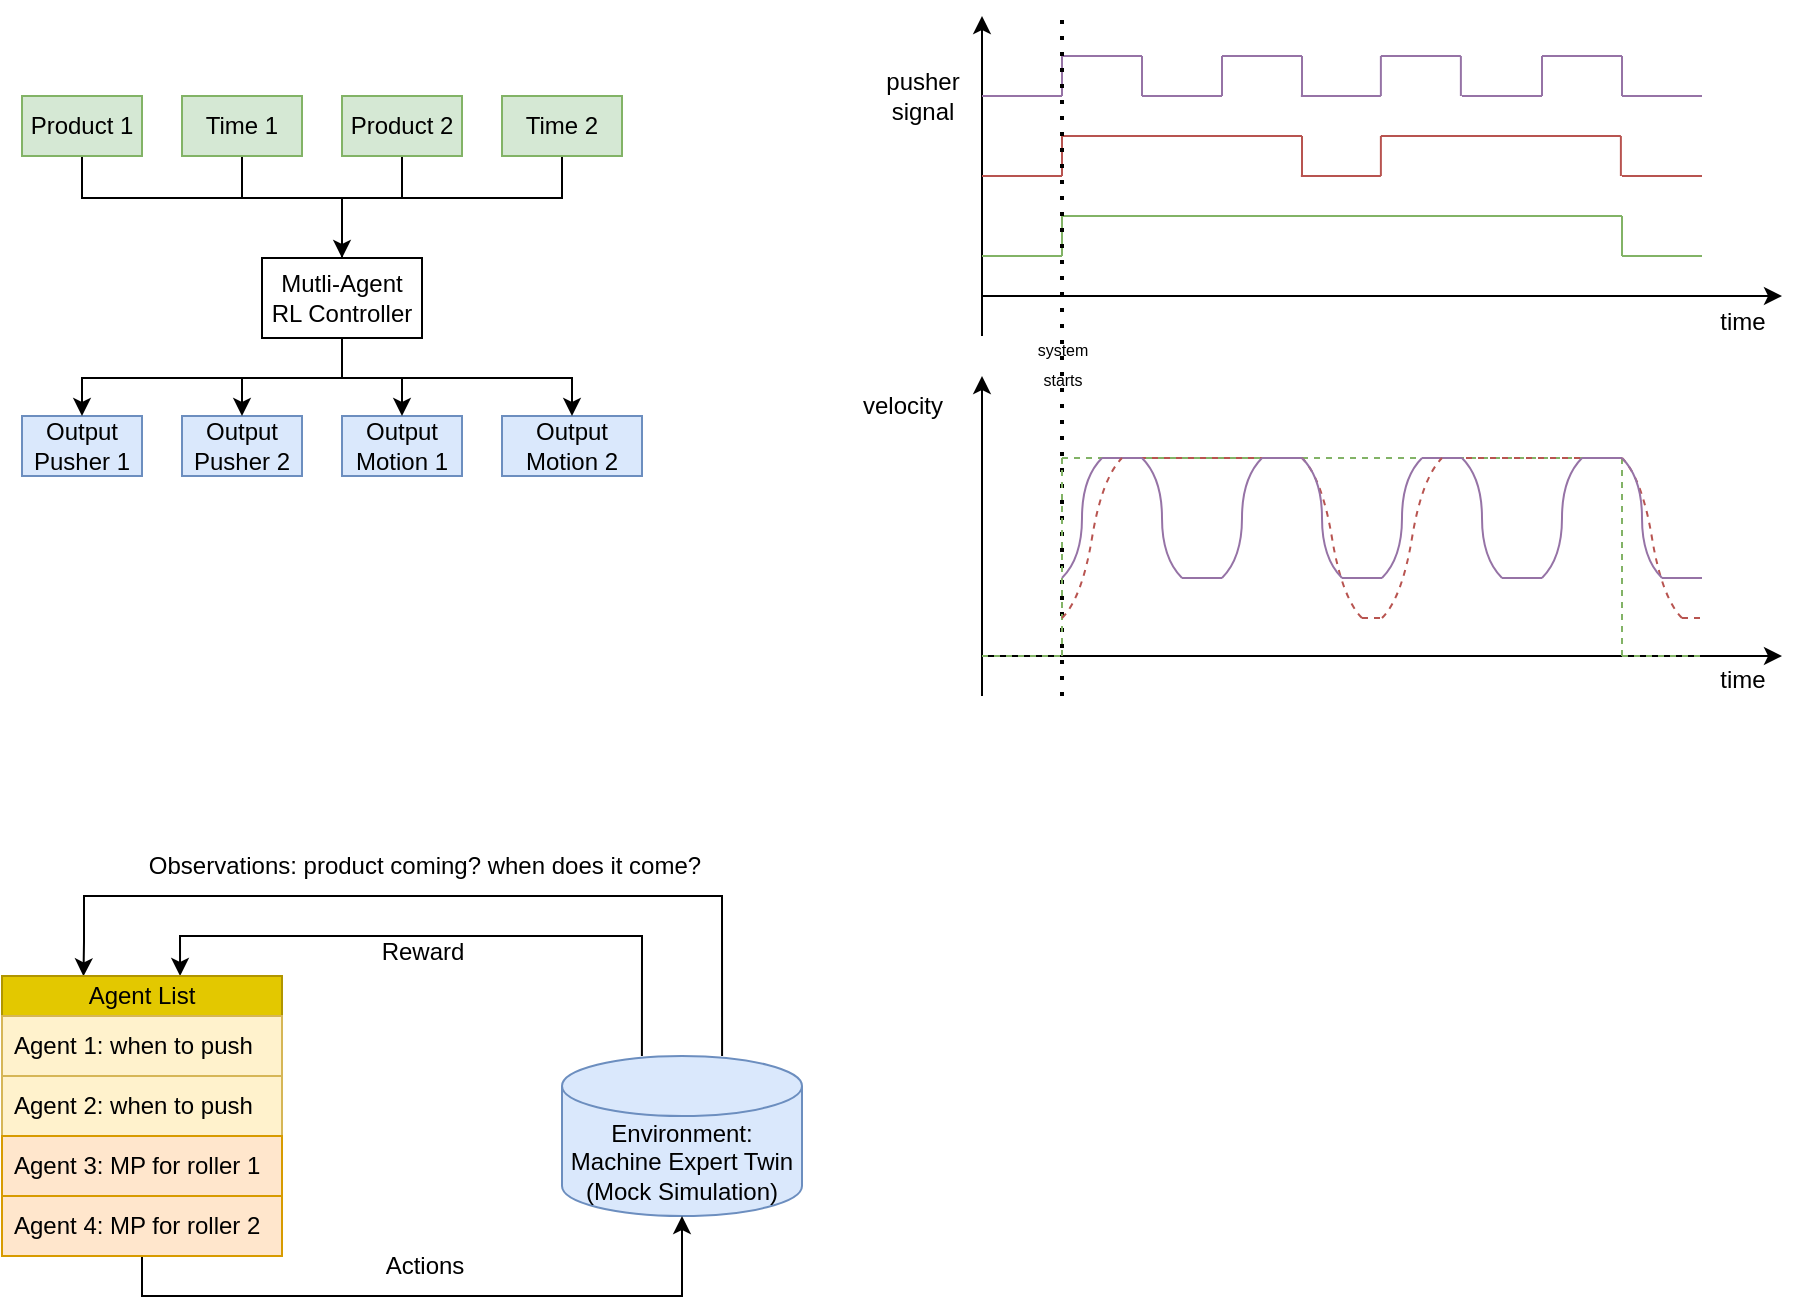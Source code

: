 <mxfile version="27.2.0">
  <diagram id="6a731a19-8d31-9384-78a2-239565b7b9f0" name="Page-1">
    <mxGraphModel dx="815" dy="425" grid="1" gridSize="10" guides="1" tooltips="1" connect="1" arrows="1" fold="1" page="1" pageScale="1" pageWidth="1169" pageHeight="827" background="none" math="0" shadow="0">
      <root>
        <mxCell id="0" />
        <mxCell id="1" parent="0" />
        <mxCell id="pIqreqhXc2t8eF8DuM6R-91" value="" style="endArrow=none;html=1;rounded=0;fillColor=#d5e8d4;strokeColor=#82b366;dashed=1;" edge="1" parent="1">
          <mxGeometry width="50" height="50" relative="1" as="geometry">
            <mxPoint x="600" y="261" as="sourcePoint" />
            <mxPoint x="880" y="261" as="targetPoint" />
          </mxGeometry>
        </mxCell>
        <mxCell id="yubhM1SOayhGXeNkUcZc-1807" value="Output&lt;br&gt;Pusher 1" style="whiteSpace=wrap;html=1;align=center;verticalAlign=middle;treeFolding=1;treeMoving=1;newEdgeStyle={&quot;edgeStyle&quot;:&quot;elbowEdgeStyle&quot;,&quot;startArrow&quot;:&quot;none&quot;,&quot;endArrow&quot;:&quot;none&quot;};fillColor=#dae8fc;strokeColor=#6c8ebf;" parent="1" vertex="1">
          <mxGeometry x="80" y="240" width="60" height="30" as="geometry" />
        </mxCell>
        <mxCell id="yubhM1SOayhGXeNkUcZc-1810" value="Output&lt;br&gt;Pusher 2" style="whiteSpace=wrap;html=1;align=center;verticalAlign=middle;treeFolding=1;treeMoving=1;newEdgeStyle={&quot;edgeStyle&quot;:&quot;elbowEdgeStyle&quot;,&quot;startArrow&quot;:&quot;none&quot;,&quot;endArrow&quot;:&quot;none&quot;};fillColor=#dae8fc;strokeColor=#6c8ebf;" parent="1" vertex="1">
          <mxGeometry x="160" y="240" width="60" height="30" as="geometry" />
        </mxCell>
        <mxCell id="yubhM1SOayhGXeNkUcZc-1812" value="Output&lt;br&gt;Motion 1" style="whiteSpace=wrap;html=1;align=center;verticalAlign=middle;treeFolding=1;treeMoving=1;newEdgeStyle={&quot;edgeStyle&quot;:&quot;elbowEdgeStyle&quot;,&quot;startArrow&quot;:&quot;none&quot;,&quot;endArrow&quot;:&quot;none&quot;};fillColor=#dae8fc;strokeColor=#6c8ebf;" parent="1" vertex="1">
          <mxGeometry x="240" y="240" width="60" height="30" as="geometry" />
        </mxCell>
        <mxCell id="yubhM1SOayhGXeNkUcZc-1814" value="Output&lt;br&gt;Motion 2" style="whiteSpace=wrap;html=1;align=center;verticalAlign=middle;treeFolding=1;treeMoving=1;newEdgeStyle={&quot;edgeStyle&quot;:&quot;elbowEdgeStyle&quot;,&quot;startArrow&quot;:&quot;none&quot;,&quot;endArrow&quot;:&quot;none&quot;};fillColor=#dae8fc;strokeColor=#6c8ebf;" parent="1" vertex="1">
          <mxGeometry x="320" y="240" width="70" height="30" as="geometry" />
        </mxCell>
        <mxCell id="pIqreqhXc2t8eF8DuM6R-10" style="edgeStyle=orthogonalEdgeStyle;rounded=0;orthogonalLoop=1;jettySize=auto;html=1;startArrow=none;endArrow=classic;entryX=0.5;entryY=0;entryDx=0;entryDy=0;endFill=1;exitX=0.5;exitY=1;exitDx=0;exitDy=0;" edge="1" parent="1" source="yubhM1SOayhGXeNkUcZc-1826" target="pIqreqhXc2t8eF8DuM6R-1">
          <mxGeometry relative="1" as="geometry">
            <mxPoint x="125" y="91" as="sourcePoint" />
            <mxPoint x="240" y="142" as="targetPoint" />
            <Array as="points">
              <mxPoint x="110" y="131" />
              <mxPoint x="240" y="131" />
            </Array>
          </mxGeometry>
        </mxCell>
        <mxCell id="yubhM1SOayhGXeNkUcZc-1826" value="Product 1" style="whiteSpace=wrap;html=1;align=center;verticalAlign=middle;treeFolding=1;treeMoving=1;newEdgeStyle={&quot;edgeStyle&quot;:&quot;elbowEdgeStyle&quot;,&quot;startArrow&quot;:&quot;none&quot;,&quot;endArrow&quot;:&quot;none&quot;};fillColor=#d5e8d4;strokeColor=#82b366;" parent="1" vertex="1">
          <mxGeometry x="80" y="80" width="60" height="30" as="geometry" />
        </mxCell>
        <mxCell id="pIqreqhXc2t8eF8DuM6R-12" style="edgeStyle=orthogonalEdgeStyle;rounded=0;orthogonalLoop=1;jettySize=auto;html=1;startArrow=none;endArrow=none;exitX=0.5;exitY=1;exitDx=0;exitDy=0;entryX=0.5;entryY=0;entryDx=0;entryDy=0;" edge="1" parent="1" source="yubhM1SOayhGXeNkUcZc-1828" target="pIqreqhXc2t8eF8DuM6R-1">
          <mxGeometry relative="1" as="geometry">
            <Array as="points">
              <mxPoint x="190" y="131" />
              <mxPoint x="240" y="131" />
            </Array>
          </mxGeometry>
        </mxCell>
        <mxCell id="yubhM1SOayhGXeNkUcZc-1828" value="Time 1" style="whiteSpace=wrap;html=1;align=center;verticalAlign=middle;treeFolding=1;treeMoving=1;newEdgeStyle={&quot;edgeStyle&quot;:&quot;elbowEdgeStyle&quot;,&quot;startArrow&quot;:&quot;none&quot;,&quot;endArrow&quot;:&quot;none&quot;};fillColor=#d5e8d4;strokeColor=#82b366;" parent="1" vertex="1">
          <mxGeometry x="160" y="80" width="60" height="30" as="geometry" />
        </mxCell>
        <mxCell id="pIqreqhXc2t8eF8DuM6R-13" style="edgeStyle=orthogonalEdgeStyle;rounded=0;orthogonalLoop=1;jettySize=auto;html=1;startArrow=none;endArrow=none;entryX=0.5;entryY=0;entryDx=0;entryDy=0;" edge="1" parent="1" source="yubhM1SOayhGXeNkUcZc-1830" target="pIqreqhXc2t8eF8DuM6R-1">
          <mxGeometry relative="1" as="geometry">
            <mxPoint x="240" y="161" as="targetPoint" />
            <Array as="points">
              <mxPoint x="270" y="131" />
              <mxPoint x="240" y="131" />
            </Array>
          </mxGeometry>
        </mxCell>
        <mxCell id="yubhM1SOayhGXeNkUcZc-1830" value="Product 2" style="whiteSpace=wrap;html=1;align=center;verticalAlign=middle;treeFolding=1;treeMoving=1;newEdgeStyle={&quot;edgeStyle&quot;:&quot;elbowEdgeStyle&quot;,&quot;startArrow&quot;:&quot;none&quot;,&quot;endArrow&quot;:&quot;none&quot;};fillColor=#d5e8d4;strokeColor=#82b366;" parent="1" vertex="1">
          <mxGeometry x="240" y="80" width="60" height="30" as="geometry" />
        </mxCell>
        <mxCell id="pIqreqhXc2t8eF8DuM6R-14" style="edgeStyle=orthogonalEdgeStyle;rounded=0;orthogonalLoop=1;jettySize=auto;html=1;startArrow=none;endArrow=none;exitX=0.5;exitY=1;exitDx=0;exitDy=0;entryX=0.5;entryY=0;entryDx=0;entryDy=0;" edge="1" parent="1" source="yubhM1SOayhGXeNkUcZc-1832" target="pIqreqhXc2t8eF8DuM6R-1">
          <mxGeometry relative="1" as="geometry">
            <Array as="points">
              <mxPoint x="350" y="131" />
              <mxPoint x="240" y="131" />
            </Array>
          </mxGeometry>
        </mxCell>
        <mxCell id="yubhM1SOayhGXeNkUcZc-1832" value="Time 2" style="whiteSpace=wrap;html=1;align=center;verticalAlign=middle;treeFolding=1;treeMoving=1;newEdgeStyle={&quot;edgeStyle&quot;:&quot;elbowEdgeStyle&quot;,&quot;startArrow&quot;:&quot;none&quot;,&quot;endArrow&quot;:&quot;none&quot;};fillColor=#d5e8d4;strokeColor=#82b366;" parent="1" vertex="1">
          <mxGeometry x="320" y="80" width="60" height="30" as="geometry" />
        </mxCell>
        <mxCell id="yubhM1SOayhGXeNkUcZc-1877" value="" style="endArrow=classic;html=1;rounded=0;" parent="1" edge="1">
          <mxGeometry width="50" height="50" relative="1" as="geometry">
            <mxPoint x="560" y="180" as="sourcePoint" />
            <mxPoint x="960" y="180" as="targetPoint" />
          </mxGeometry>
        </mxCell>
        <mxCell id="yubhM1SOayhGXeNkUcZc-1878" value="" style="endArrow=classic;html=1;rounded=0;" parent="1" edge="1">
          <mxGeometry width="50" height="50" relative="1" as="geometry">
            <mxPoint x="560" y="200" as="sourcePoint" />
            <mxPoint x="560" y="40" as="targetPoint" />
          </mxGeometry>
        </mxCell>
        <mxCell id="yubhM1SOayhGXeNkUcZc-1910" value="" style="endArrow=none;html=1;rounded=0;fillColor=#e1d5e7;strokeColor=#9673a6;" parent="1" edge="1">
          <mxGeometry width="50" height="50" relative="1" as="geometry">
            <mxPoint x="560" y="80" as="sourcePoint" />
            <mxPoint x="600" y="80" as="targetPoint" />
          </mxGeometry>
        </mxCell>
        <mxCell id="yubhM1SOayhGXeNkUcZc-1911" value="" style="endArrow=none;html=1;rounded=0;fillColor=#e1d5e7;strokeColor=#9673a6;" parent="1" edge="1">
          <mxGeometry width="50" height="50" relative="1" as="geometry">
            <mxPoint x="600" y="80" as="sourcePoint" />
            <mxPoint x="600" y="60" as="targetPoint" />
          </mxGeometry>
        </mxCell>
        <mxCell id="yubhM1SOayhGXeNkUcZc-1912" value="" style="endArrow=none;html=1;rounded=0;fillColor=#e1d5e7;strokeColor=#9673a6;" parent="1" edge="1">
          <mxGeometry width="50" height="50" relative="1" as="geometry">
            <mxPoint x="600" y="60" as="sourcePoint" />
            <mxPoint x="640" y="60" as="targetPoint" />
          </mxGeometry>
        </mxCell>
        <mxCell id="yubhM1SOayhGXeNkUcZc-1913" value="" style="endArrow=none;html=1;rounded=0;fillColor=#e1d5e7;strokeColor=#9673a6;" parent="1" edge="1">
          <mxGeometry width="50" height="50" relative="1" as="geometry">
            <mxPoint x="640" y="80" as="sourcePoint" />
            <mxPoint x="640" y="60" as="targetPoint" />
          </mxGeometry>
        </mxCell>
        <mxCell id="yubhM1SOayhGXeNkUcZc-1914" value="" style="endArrow=none;html=1;rounded=0;fillColor=#e1d5e7;strokeColor=#9673a6;" parent="1" edge="1">
          <mxGeometry width="50" height="50" relative="1" as="geometry">
            <mxPoint x="640" y="80" as="sourcePoint" />
            <mxPoint x="680" y="80" as="targetPoint" />
          </mxGeometry>
        </mxCell>
        <mxCell id="yubhM1SOayhGXeNkUcZc-1915" value="" style="endArrow=none;html=1;rounded=0;fillColor=#e1d5e7;strokeColor=#9673a6;" parent="1" edge="1">
          <mxGeometry width="50" height="50" relative="1" as="geometry">
            <mxPoint x="680" y="80" as="sourcePoint" />
            <mxPoint x="680" y="60" as="targetPoint" />
          </mxGeometry>
        </mxCell>
        <mxCell id="yubhM1SOayhGXeNkUcZc-1916" value="" style="endArrow=none;html=1;rounded=0;fillColor=#e1d5e7;strokeColor=#9673a6;" parent="1" edge="1">
          <mxGeometry width="50" height="50" relative="1" as="geometry">
            <mxPoint x="680" y="60" as="sourcePoint" />
            <mxPoint x="720" y="60" as="targetPoint" />
          </mxGeometry>
        </mxCell>
        <mxCell id="yubhM1SOayhGXeNkUcZc-1917" value="" style="endArrow=none;html=1;rounded=0;fillColor=#e1d5e7;strokeColor=#9673a6;" parent="1" edge="1">
          <mxGeometry width="50" height="50" relative="1" as="geometry">
            <mxPoint x="720" y="80" as="sourcePoint" />
            <mxPoint x="720" y="60" as="targetPoint" />
          </mxGeometry>
        </mxCell>
        <mxCell id="yubhM1SOayhGXeNkUcZc-1918" value="" style="endArrow=none;html=1;rounded=0;fillColor=#e1d5e7;strokeColor=#9673a6;" parent="1" edge="1">
          <mxGeometry width="50" height="50" relative="1" as="geometry">
            <mxPoint x="719.44" y="80" as="sourcePoint" />
            <mxPoint x="759.44" y="80" as="targetPoint" />
          </mxGeometry>
        </mxCell>
        <mxCell id="yubhM1SOayhGXeNkUcZc-1919" value="" style="endArrow=none;html=1;rounded=0;fillColor=#e1d5e7;strokeColor=#9673a6;" parent="1" edge="1">
          <mxGeometry width="50" height="50" relative="1" as="geometry">
            <mxPoint x="759.44" y="80" as="sourcePoint" />
            <mxPoint x="759.44" y="60" as="targetPoint" />
          </mxGeometry>
        </mxCell>
        <mxCell id="yubhM1SOayhGXeNkUcZc-1920" value="" style="endArrow=none;html=1;rounded=0;fillColor=#e1d5e7;strokeColor=#9673a6;" parent="1" edge="1">
          <mxGeometry width="50" height="50" relative="1" as="geometry">
            <mxPoint x="759.44" y="60" as="sourcePoint" />
            <mxPoint x="799.44" y="60" as="targetPoint" />
          </mxGeometry>
        </mxCell>
        <mxCell id="yubhM1SOayhGXeNkUcZc-1921" value="" style="endArrow=none;html=1;rounded=0;fillColor=#e1d5e7;strokeColor=#9673a6;" parent="1" edge="1">
          <mxGeometry width="50" height="50" relative="1" as="geometry">
            <mxPoint x="799.44" y="80" as="sourcePoint" />
            <mxPoint x="799.44" y="60" as="targetPoint" />
          </mxGeometry>
        </mxCell>
        <mxCell id="yubhM1SOayhGXeNkUcZc-1922" value="" style="endArrow=none;html=1;rounded=0;fillColor=#e1d5e7;strokeColor=#9673a6;" parent="1" edge="1">
          <mxGeometry width="50" height="50" relative="1" as="geometry">
            <mxPoint x="800" y="80" as="sourcePoint" />
            <mxPoint x="840" y="80" as="targetPoint" />
          </mxGeometry>
        </mxCell>
        <mxCell id="yubhM1SOayhGXeNkUcZc-1923" value="" style="endArrow=none;html=1;rounded=0;fillColor=#e1d5e7;strokeColor=#9673a6;" parent="1" edge="1">
          <mxGeometry width="50" height="50" relative="1" as="geometry">
            <mxPoint x="840" y="80" as="sourcePoint" />
            <mxPoint x="840" y="60" as="targetPoint" />
          </mxGeometry>
        </mxCell>
        <mxCell id="yubhM1SOayhGXeNkUcZc-1924" value="" style="endArrow=none;html=1;rounded=0;fillColor=#e1d5e7;strokeColor=#9673a6;" parent="1" edge="1">
          <mxGeometry width="50" height="50" relative="1" as="geometry">
            <mxPoint x="840" y="60" as="sourcePoint" />
            <mxPoint x="880" y="60" as="targetPoint" />
          </mxGeometry>
        </mxCell>
        <mxCell id="yubhM1SOayhGXeNkUcZc-1925" value="" style="endArrow=none;html=1;rounded=0;fillColor=#e1d5e7;strokeColor=#9673a6;" parent="1" edge="1">
          <mxGeometry width="50" height="50" relative="1" as="geometry">
            <mxPoint x="880" y="80" as="sourcePoint" />
            <mxPoint x="880" y="60" as="targetPoint" />
          </mxGeometry>
        </mxCell>
        <mxCell id="yubhM1SOayhGXeNkUcZc-1926" value="" style="endArrow=none;html=1;rounded=0;fillColor=#e1d5e7;strokeColor=#9673a6;" parent="1" edge="1">
          <mxGeometry width="50" height="50" relative="1" as="geometry">
            <mxPoint x="880" y="80" as="sourcePoint" />
            <mxPoint x="920" y="80" as="targetPoint" />
          </mxGeometry>
        </mxCell>
        <mxCell id="yubhM1SOayhGXeNkUcZc-1927" value="" style="endArrow=none;html=1;rounded=0;fillColor=#f8cecc;strokeColor=#b85450;" parent="1" edge="1">
          <mxGeometry width="50" height="50" relative="1" as="geometry">
            <mxPoint x="560" y="120" as="sourcePoint" />
            <mxPoint x="600" y="120" as="targetPoint" />
          </mxGeometry>
        </mxCell>
        <mxCell id="yubhM1SOayhGXeNkUcZc-1928" value="" style="endArrow=none;html=1;rounded=0;fillColor=#f8cecc;strokeColor=#b85450;" parent="1" edge="1">
          <mxGeometry width="50" height="50" relative="1" as="geometry">
            <mxPoint x="600" y="120" as="sourcePoint" />
            <mxPoint x="600" y="100" as="targetPoint" />
          </mxGeometry>
        </mxCell>
        <mxCell id="yubhM1SOayhGXeNkUcZc-1929" value="" style="endArrow=none;html=1;rounded=0;fillColor=#f8cecc;strokeColor=#b85450;" parent="1" edge="1">
          <mxGeometry width="50" height="50" relative="1" as="geometry">
            <mxPoint x="600" y="100" as="sourcePoint" />
            <mxPoint x="720" y="100" as="targetPoint" />
          </mxGeometry>
        </mxCell>
        <mxCell id="yubhM1SOayhGXeNkUcZc-1930" value="" style="endArrow=none;html=1;rounded=0;fillColor=#f8cecc;strokeColor=#b85450;" parent="1" edge="1">
          <mxGeometry width="50" height="50" relative="1" as="geometry">
            <mxPoint x="720" y="120" as="sourcePoint" />
            <mxPoint x="720" y="100" as="targetPoint" />
          </mxGeometry>
        </mxCell>
        <mxCell id="yubhM1SOayhGXeNkUcZc-1931" value="" style="endArrow=none;html=1;rounded=0;fillColor=#f8cecc;strokeColor=#b85450;" parent="1" edge="1">
          <mxGeometry width="50" height="50" relative="1" as="geometry">
            <mxPoint x="880" y="120" as="sourcePoint" />
            <mxPoint x="920" y="120" as="targetPoint" />
          </mxGeometry>
        </mxCell>
        <mxCell id="yubhM1SOayhGXeNkUcZc-1932" value="" style="endArrow=none;html=1;rounded=0;fillColor=#f8cecc;strokeColor=#b85450;" parent="1" edge="1">
          <mxGeometry width="50" height="50" relative="1" as="geometry">
            <mxPoint x="719.44" y="120" as="sourcePoint" />
            <mxPoint x="759.44" y="120" as="targetPoint" />
          </mxGeometry>
        </mxCell>
        <mxCell id="yubhM1SOayhGXeNkUcZc-1933" value="" style="endArrow=none;html=1;rounded=0;fillColor=#f8cecc;strokeColor=#b85450;" parent="1" edge="1">
          <mxGeometry width="50" height="50" relative="1" as="geometry">
            <mxPoint x="759.44" y="120" as="sourcePoint" />
            <mxPoint x="759.44" y="100" as="targetPoint" />
          </mxGeometry>
        </mxCell>
        <mxCell id="yubhM1SOayhGXeNkUcZc-1934" value="" style="endArrow=none;html=1;rounded=0;fillColor=#f8cecc;strokeColor=#b85450;" parent="1" edge="1">
          <mxGeometry width="50" height="50" relative="1" as="geometry">
            <mxPoint x="759.44" y="100" as="sourcePoint" />
            <mxPoint x="879.44" y="100" as="targetPoint" />
          </mxGeometry>
        </mxCell>
        <mxCell id="yubhM1SOayhGXeNkUcZc-1935" value="" style="endArrow=none;html=1;rounded=0;fillColor=#f8cecc;strokeColor=#b85450;" parent="1" edge="1">
          <mxGeometry width="50" height="50" relative="1" as="geometry">
            <mxPoint x="879.44" y="120" as="sourcePoint" />
            <mxPoint x="879.44" y="100" as="targetPoint" />
          </mxGeometry>
        </mxCell>
        <mxCell id="yubhM1SOayhGXeNkUcZc-1936" value="" style="endArrow=none;html=1;rounded=0;fillColor=#d5e8d4;strokeColor=#82b366;" parent="1" edge="1">
          <mxGeometry width="50" height="50" relative="1" as="geometry">
            <mxPoint x="560" y="160" as="sourcePoint" />
            <mxPoint x="600" y="160" as="targetPoint" />
          </mxGeometry>
        </mxCell>
        <mxCell id="yubhM1SOayhGXeNkUcZc-1937" value="" style="endArrow=none;html=1;rounded=0;fillColor=#d5e8d4;strokeColor=#82b366;" parent="1" edge="1">
          <mxGeometry width="50" height="50" relative="1" as="geometry">
            <mxPoint x="600" y="160" as="sourcePoint" />
            <mxPoint x="600" y="140" as="targetPoint" />
          </mxGeometry>
        </mxCell>
        <mxCell id="yubhM1SOayhGXeNkUcZc-1938" value="" style="endArrow=none;html=1;rounded=0;fillColor=#d5e8d4;strokeColor=#82b366;" parent="1" edge="1">
          <mxGeometry width="50" height="50" relative="1" as="geometry">
            <mxPoint x="600" y="140" as="sourcePoint" />
            <mxPoint x="880" y="140" as="targetPoint" />
          </mxGeometry>
        </mxCell>
        <mxCell id="yubhM1SOayhGXeNkUcZc-1939" value="" style="endArrow=none;html=1;rounded=0;fillColor=#d5e8d4;strokeColor=#82b366;" parent="1" edge="1">
          <mxGeometry width="50" height="50" relative="1" as="geometry">
            <mxPoint x="880" y="160" as="sourcePoint" />
            <mxPoint x="880" y="140" as="targetPoint" />
          </mxGeometry>
        </mxCell>
        <mxCell id="yubhM1SOayhGXeNkUcZc-1940" value="" style="endArrow=none;html=1;rounded=0;fillColor=#d5e8d4;strokeColor=#82b366;" parent="1" edge="1">
          <mxGeometry width="50" height="50" relative="1" as="geometry">
            <mxPoint x="880" y="160" as="sourcePoint" />
            <mxPoint x="920" y="160" as="targetPoint" />
          </mxGeometry>
        </mxCell>
        <mxCell id="pIqreqhXc2t8eF8DuM6R-15" style="edgeStyle=orthogonalEdgeStyle;rounded=0;orthogonalLoop=1;jettySize=auto;html=1;exitX=0.5;exitY=1;exitDx=0;exitDy=0;entryX=0.5;entryY=0;entryDx=0;entryDy=0;" edge="1" parent="1" source="pIqreqhXc2t8eF8DuM6R-1" target="yubhM1SOayhGXeNkUcZc-1807">
          <mxGeometry relative="1" as="geometry">
            <Array as="points">
              <mxPoint x="240" y="221" />
              <mxPoint x="110" y="221" />
            </Array>
          </mxGeometry>
        </mxCell>
        <mxCell id="pIqreqhXc2t8eF8DuM6R-16" style="edgeStyle=orthogonalEdgeStyle;rounded=0;orthogonalLoop=1;jettySize=auto;html=1;exitX=0.5;exitY=1;exitDx=0;exitDy=0;entryX=0.5;entryY=0;entryDx=0;entryDy=0;" edge="1" parent="1" source="pIqreqhXc2t8eF8DuM6R-1" target="yubhM1SOayhGXeNkUcZc-1810">
          <mxGeometry relative="1" as="geometry" />
        </mxCell>
        <mxCell id="pIqreqhXc2t8eF8DuM6R-17" style="edgeStyle=orthogonalEdgeStyle;rounded=0;orthogonalLoop=1;jettySize=auto;html=1;entryX=0.5;entryY=0;entryDx=0;entryDy=0;" edge="1" parent="1" source="pIqreqhXc2t8eF8DuM6R-1" target="yubhM1SOayhGXeNkUcZc-1812">
          <mxGeometry relative="1" as="geometry" />
        </mxCell>
        <mxCell id="pIqreqhXc2t8eF8DuM6R-18" style="edgeStyle=orthogonalEdgeStyle;rounded=0;orthogonalLoop=1;jettySize=auto;html=1;entryX=0.5;entryY=0;entryDx=0;entryDy=0;" edge="1" parent="1" source="pIqreqhXc2t8eF8DuM6R-1" target="yubhM1SOayhGXeNkUcZc-1814">
          <mxGeometry relative="1" as="geometry">
            <Array as="points">
              <mxPoint x="240" y="221" />
              <mxPoint x="355" y="221" />
            </Array>
          </mxGeometry>
        </mxCell>
        <mxCell id="pIqreqhXc2t8eF8DuM6R-1" value="Mutli-Agent RL Controller" style="rounded=0;whiteSpace=wrap;html=1;" vertex="1" parent="1">
          <mxGeometry x="200" y="161" width="80" height="40" as="geometry" />
        </mxCell>
        <mxCell id="pIqreqhXc2t8eF8DuM6R-19" value="pusher&lt;div&gt;signal&lt;/div&gt;" style="text;html=1;align=center;verticalAlign=middle;resizable=0;points=[];autosize=1;strokeColor=none;fillColor=none;" vertex="1" parent="1">
          <mxGeometry x="500" y="60" width="60" height="40" as="geometry" />
        </mxCell>
        <mxCell id="pIqreqhXc2t8eF8DuM6R-20" value="time" style="text;html=1;align=center;verticalAlign=middle;resizable=0;points=[];autosize=1;strokeColor=none;fillColor=none;" vertex="1" parent="1">
          <mxGeometry x="915" y="178" width="50" height="30" as="geometry" />
        </mxCell>
        <mxCell id="pIqreqhXc2t8eF8DuM6R-21" value="" style="endArrow=none;dashed=1;html=1;dashPattern=1 3;strokeWidth=2;rounded=0;" edge="1" parent="1">
          <mxGeometry width="50" height="50" relative="1" as="geometry">
            <mxPoint x="600" y="380" as="sourcePoint" />
            <mxPoint x="600" y="40" as="targetPoint" />
          </mxGeometry>
        </mxCell>
        <mxCell id="pIqreqhXc2t8eF8DuM6R-61" value="" style="endArrow=classic;html=1;rounded=0;" edge="1" parent="1">
          <mxGeometry width="50" height="50" relative="1" as="geometry">
            <mxPoint x="560" y="360" as="sourcePoint" />
            <mxPoint x="960" y="360" as="targetPoint" />
          </mxGeometry>
        </mxCell>
        <mxCell id="pIqreqhXc2t8eF8DuM6R-62" value="" style="endArrow=classic;html=1;rounded=0;" edge="1" parent="1">
          <mxGeometry width="50" height="50" relative="1" as="geometry">
            <mxPoint x="560" y="380" as="sourcePoint" />
            <mxPoint x="560" y="220" as="targetPoint" />
          </mxGeometry>
        </mxCell>
        <mxCell id="pIqreqhXc2t8eF8DuM6R-63" value="" style="endArrow=none;html=1;rounded=0;fillColor=#d5e8d4;strokeColor=#82b366;dashed=1;" edge="1" parent="1">
          <mxGeometry width="50" height="50" relative="1" as="geometry">
            <mxPoint x="560" y="360" as="sourcePoint" />
            <mxPoint x="600" y="360" as="targetPoint" />
          </mxGeometry>
        </mxCell>
        <mxCell id="pIqreqhXc2t8eF8DuM6R-79" value="" style="endArrow=none;html=1;rounded=0;fillColor=#d5e8d4;strokeColor=#82b366;dashed=1;" edge="1" parent="1">
          <mxGeometry width="50" height="50" relative="1" as="geometry">
            <mxPoint x="880" y="360" as="sourcePoint" />
            <mxPoint x="920" y="360" as="targetPoint" />
          </mxGeometry>
        </mxCell>
        <mxCell id="pIqreqhXc2t8eF8DuM6R-83" value="" style="endArrow=none;html=1;rounded=0;fillColor=#f8cecc;strokeColor=#b85450;dashed=1;" edge="1" parent="1">
          <mxGeometry width="50" height="50" relative="1" as="geometry">
            <mxPoint x="720" y="261" as="sourcePoint" />
            <mxPoint x="630" y="261" as="targetPoint" />
          </mxGeometry>
        </mxCell>
        <mxCell id="pIqreqhXc2t8eF8DuM6R-85" value="" style="endArrow=none;html=1;rounded=0;fillColor=#f8cecc;strokeColor=#b85450;dashed=1;" edge="1" parent="1">
          <mxGeometry width="50" height="50" relative="1" as="geometry">
            <mxPoint x="750" y="341" as="sourcePoint" />
            <mxPoint x="760" y="341" as="targetPoint" />
          </mxGeometry>
        </mxCell>
        <mxCell id="pIqreqhXc2t8eF8DuM6R-87" value="" style="endArrow=none;html=1;rounded=0;fillColor=#f8cecc;strokeColor=#b85450;dashed=1;" edge="1" parent="1">
          <mxGeometry width="50" height="50" relative="1" as="geometry">
            <mxPoint x="790" y="261" as="sourcePoint" />
            <mxPoint x="880" y="261" as="targetPoint" />
          </mxGeometry>
        </mxCell>
        <mxCell id="pIqreqhXc2t8eF8DuM6R-90" value="" style="endArrow=none;html=1;rounded=0;fillColor=#d5e8d4;strokeColor=#82b366;dashed=1;" edge="1" parent="1">
          <mxGeometry width="50" height="50" relative="1" as="geometry">
            <mxPoint x="600" y="360" as="sourcePoint" />
            <mxPoint x="600" y="261" as="targetPoint" />
          </mxGeometry>
        </mxCell>
        <mxCell id="pIqreqhXc2t8eF8DuM6R-92" value="" style="endArrow=none;html=1;rounded=0;fillColor=#d5e8d4;strokeColor=#82b366;dashed=1;" edge="1" parent="1">
          <mxGeometry width="50" height="50" relative="1" as="geometry">
            <mxPoint x="880" y="360" as="sourcePoint" />
            <mxPoint x="880" y="261" as="targetPoint" />
          </mxGeometry>
        </mxCell>
        <mxCell id="pIqreqhXc2t8eF8DuM6R-94" value="velocity" style="text;html=1;align=center;verticalAlign=middle;resizable=0;points=[];autosize=1;strokeColor=none;fillColor=none;" vertex="1" parent="1">
          <mxGeometry x="490" y="220" width="60" height="30" as="geometry" />
        </mxCell>
        <mxCell id="pIqreqhXc2t8eF8DuM6R-95" value="time" style="text;html=1;align=center;verticalAlign=middle;resizable=0;points=[];autosize=1;strokeColor=none;fillColor=none;" vertex="1" parent="1">
          <mxGeometry x="915" y="357" width="50" height="30" as="geometry" />
        </mxCell>
        <mxCell id="pIqreqhXc2t8eF8DuM6R-98" value="" style="curved=1;endArrow=none;html=1;rounded=0;endFill=0;fillColor=#e1d5e7;strokeColor=#9673a6;" edge="1" parent="1">
          <mxGeometry width="50" height="50" relative="1" as="geometry">
            <mxPoint x="600" y="321" as="sourcePoint" />
            <mxPoint x="620" y="261" as="targetPoint" />
            <Array as="points">
              <mxPoint x="610" y="311" />
              <mxPoint x="610" y="271" />
            </Array>
          </mxGeometry>
        </mxCell>
        <mxCell id="pIqreqhXc2t8eF8DuM6R-100" value="" style="endArrow=none;html=1;rounded=0;fillColor=#e1d5e7;strokeColor=#9673a6;" edge="1" parent="1">
          <mxGeometry width="50" height="50" relative="1" as="geometry">
            <mxPoint x="620" y="261" as="sourcePoint" />
            <mxPoint x="640" y="261" as="targetPoint" />
          </mxGeometry>
        </mxCell>
        <mxCell id="pIqreqhXc2t8eF8DuM6R-101" value="" style="endArrow=none;html=1;rounded=0;fillColor=#e1d5e7;strokeColor=#9673a6;" edge="1" parent="1">
          <mxGeometry width="50" height="50" relative="1" as="geometry">
            <mxPoint x="660" y="321" as="sourcePoint" />
            <mxPoint x="680" y="321" as="targetPoint" />
          </mxGeometry>
        </mxCell>
        <mxCell id="pIqreqhXc2t8eF8DuM6R-104" value="" style="endArrow=none;html=1;rounded=0;fillColor=#e1d5e7;strokeColor=#9673a6;" edge="1" parent="1">
          <mxGeometry width="50" height="50" relative="1" as="geometry">
            <mxPoint x="700" y="261" as="sourcePoint" />
            <mxPoint x="720" y="261" as="targetPoint" />
          </mxGeometry>
        </mxCell>
        <mxCell id="pIqreqhXc2t8eF8DuM6R-105" value="" style="endArrow=none;html=1;rounded=0;fillColor=#e1d5e7;strokeColor=#9673a6;" edge="1" parent="1">
          <mxGeometry width="50" height="50" relative="1" as="geometry">
            <mxPoint x="740" y="321" as="sourcePoint" />
            <mxPoint x="760" y="321" as="targetPoint" />
          </mxGeometry>
        </mxCell>
        <mxCell id="pIqreqhXc2t8eF8DuM6R-108" value="" style="endArrow=none;html=1;rounded=0;fillColor=#e1d5e7;strokeColor=#9673a6;" edge="1" parent="1">
          <mxGeometry width="50" height="50" relative="1" as="geometry">
            <mxPoint x="780" y="261" as="sourcePoint" />
            <mxPoint x="800" y="261" as="targetPoint" />
          </mxGeometry>
        </mxCell>
        <mxCell id="pIqreqhXc2t8eF8DuM6R-109" value="" style="endArrow=none;html=1;rounded=0;fillColor=#e1d5e7;strokeColor=#9673a6;" edge="1" parent="1">
          <mxGeometry width="50" height="50" relative="1" as="geometry">
            <mxPoint x="820" y="321" as="sourcePoint" />
            <mxPoint x="840" y="321" as="targetPoint" />
          </mxGeometry>
        </mxCell>
        <mxCell id="pIqreqhXc2t8eF8DuM6R-112" value="" style="endArrow=none;html=1;rounded=0;fillColor=#e1d5e7;strokeColor=#9673a6;" edge="1" parent="1">
          <mxGeometry width="50" height="50" relative="1" as="geometry">
            <mxPoint x="860" y="261" as="sourcePoint" />
            <mxPoint x="880" y="261" as="targetPoint" />
          </mxGeometry>
        </mxCell>
        <mxCell id="pIqreqhXc2t8eF8DuM6R-114" value="" style="curved=1;endArrow=none;html=1;rounded=0;endFill=0;fillColor=#f8cecc;strokeColor=#b85450;dashed=1;" edge="1" parent="1">
          <mxGeometry width="50" height="50" relative="1" as="geometry">
            <mxPoint x="600" y="341" as="sourcePoint" />
            <mxPoint x="630" y="261" as="targetPoint" />
            <Array as="points">
              <mxPoint x="610" y="331" />
              <mxPoint x="620" y="271" />
            </Array>
          </mxGeometry>
        </mxCell>
        <mxCell id="pIqreqhXc2t8eF8DuM6R-115" value="" style="curved=1;endArrow=none;html=1;rounded=0;endFill=0;fillColor=#f8cecc;strokeColor=#b85450;dashed=1;" edge="1" parent="1">
          <mxGeometry width="50" height="50" relative="1" as="geometry">
            <mxPoint x="750" y="341" as="sourcePoint" />
            <mxPoint x="720" y="261" as="targetPoint" />
            <Array as="points">
              <mxPoint x="740" y="331" />
              <mxPoint x="730" y="271" />
            </Array>
          </mxGeometry>
        </mxCell>
        <mxCell id="pIqreqhXc2t8eF8DuM6R-116" value="" style="curved=1;endArrow=none;html=1;rounded=0;endFill=0;fillColor=#f8cecc;strokeColor=#b85450;dashed=1;" edge="1" parent="1">
          <mxGeometry width="50" height="50" relative="1" as="geometry">
            <mxPoint x="760" y="341" as="sourcePoint" />
            <mxPoint x="790" y="261" as="targetPoint" />
            <Array as="points">
              <mxPoint x="770" y="331" />
              <mxPoint x="780" y="271" />
            </Array>
          </mxGeometry>
        </mxCell>
        <mxCell id="pIqreqhXc2t8eF8DuM6R-117" value="" style="curved=1;endArrow=none;html=1;rounded=0;endFill=0;fillColor=#f8cecc;strokeColor=#b85450;dashed=1;" edge="1" parent="1">
          <mxGeometry width="50" height="50" relative="1" as="geometry">
            <mxPoint x="910" y="341" as="sourcePoint" />
            <mxPoint x="880" y="261" as="targetPoint" />
            <Array as="points">
              <mxPoint x="900" y="331" />
              <mxPoint x="890" y="271" />
            </Array>
          </mxGeometry>
        </mxCell>
        <mxCell id="pIqreqhXc2t8eF8DuM6R-119" value="" style="endArrow=none;html=1;rounded=0;fillColor=#f8cecc;strokeColor=#b85450;dashed=1;" edge="1" parent="1">
          <mxGeometry width="50" height="50" relative="1" as="geometry">
            <mxPoint x="910" y="341" as="sourcePoint" />
            <mxPoint x="920" y="341" as="targetPoint" />
          </mxGeometry>
        </mxCell>
        <mxCell id="pIqreqhXc2t8eF8DuM6R-120" value="" style="endArrow=none;html=1;rounded=0;fillColor=#e1d5e7;strokeColor=#9673a6;" edge="1" parent="1">
          <mxGeometry width="50" height="50" relative="1" as="geometry">
            <mxPoint x="900" y="321" as="sourcePoint" />
            <mxPoint x="920" y="321" as="targetPoint" />
          </mxGeometry>
        </mxCell>
        <mxCell id="pIqreqhXc2t8eF8DuM6R-121" value="" style="curved=1;endArrow=none;html=1;rounded=0;endFill=0;fillColor=#e1d5e7;strokeColor=#9673a6;" edge="1" parent="1">
          <mxGeometry width="50" height="50" relative="1" as="geometry">
            <mxPoint x="660" y="321" as="sourcePoint" />
            <mxPoint x="640" y="261" as="targetPoint" />
            <Array as="points">
              <mxPoint x="650" y="311" />
              <mxPoint x="650" y="271" />
            </Array>
          </mxGeometry>
        </mxCell>
        <mxCell id="pIqreqhXc2t8eF8DuM6R-122" value="" style="curved=1;endArrow=none;html=1;rounded=0;endFill=0;fillColor=#e1d5e7;strokeColor=#9673a6;" edge="1" parent="1">
          <mxGeometry width="50" height="50" relative="1" as="geometry">
            <mxPoint x="680" y="321" as="sourcePoint" />
            <mxPoint x="700" y="261" as="targetPoint" />
            <Array as="points">
              <mxPoint x="690" y="311" />
              <mxPoint x="690" y="271" />
            </Array>
          </mxGeometry>
        </mxCell>
        <mxCell id="pIqreqhXc2t8eF8DuM6R-123" value="" style="curved=1;endArrow=none;html=1;rounded=0;endFill=0;fillColor=#e1d5e7;strokeColor=#9673a6;" edge="1" parent="1">
          <mxGeometry width="50" height="50" relative="1" as="geometry">
            <mxPoint x="740" y="321" as="sourcePoint" />
            <mxPoint x="720" y="261" as="targetPoint" />
            <Array as="points">
              <mxPoint x="730" y="311" />
              <mxPoint x="730" y="271" />
            </Array>
          </mxGeometry>
        </mxCell>
        <mxCell id="pIqreqhXc2t8eF8DuM6R-124" value="" style="curved=1;endArrow=none;html=1;rounded=0;endFill=0;fillColor=#e1d5e7;strokeColor=#9673a6;" edge="1" parent="1">
          <mxGeometry width="50" height="50" relative="1" as="geometry">
            <mxPoint x="760" y="321" as="sourcePoint" />
            <mxPoint x="780" y="261" as="targetPoint" />
            <Array as="points">
              <mxPoint x="770" y="311" />
              <mxPoint x="770" y="271" />
            </Array>
          </mxGeometry>
        </mxCell>
        <mxCell id="pIqreqhXc2t8eF8DuM6R-125" value="" style="curved=1;endArrow=none;html=1;rounded=0;endFill=0;fillColor=#e1d5e7;strokeColor=#9673a6;" edge="1" parent="1">
          <mxGeometry width="50" height="50" relative="1" as="geometry">
            <mxPoint x="820" y="321" as="sourcePoint" />
            <mxPoint x="800" y="261" as="targetPoint" />
            <Array as="points">
              <mxPoint x="810" y="311" />
              <mxPoint x="810" y="271" />
            </Array>
          </mxGeometry>
        </mxCell>
        <mxCell id="pIqreqhXc2t8eF8DuM6R-126" value="" style="curved=1;endArrow=none;html=1;rounded=0;endFill=0;fillColor=#e1d5e7;strokeColor=#9673a6;" edge="1" parent="1">
          <mxGeometry width="50" height="50" relative="1" as="geometry">
            <mxPoint x="840" y="321" as="sourcePoint" />
            <mxPoint x="860" y="261" as="targetPoint" />
            <Array as="points">
              <mxPoint x="850" y="311" />
              <mxPoint x="850" y="271" />
            </Array>
          </mxGeometry>
        </mxCell>
        <mxCell id="pIqreqhXc2t8eF8DuM6R-127" value="" style="curved=1;endArrow=none;html=1;rounded=0;endFill=0;fillColor=#e1d5e7;strokeColor=#9673a6;" edge="1" parent="1">
          <mxGeometry width="50" height="50" relative="1" as="geometry">
            <mxPoint x="900" y="321" as="sourcePoint" />
            <mxPoint x="880" y="261" as="targetPoint" />
            <Array as="points">
              <mxPoint x="890" y="311" />
              <mxPoint x="890" y="271" />
            </Array>
          </mxGeometry>
        </mxCell>
        <mxCell id="pIqreqhXc2t8eF8DuM6R-128" value="&lt;font style=&quot;font-size: 8px;&quot;&gt;system&lt;/font&gt;&lt;div&gt;&lt;font style=&quot;font-size: 8px;&quot;&gt;starts&lt;/font&gt;&lt;/div&gt;" style="text;html=1;align=center;verticalAlign=middle;resizable=0;points=[];autosize=1;strokeColor=none;fillColor=none;" vertex="1" parent="1">
          <mxGeometry x="575" y="193" width="50" height="40" as="geometry" />
        </mxCell>
        <mxCell id="pIqreqhXc2t8eF8DuM6R-131" value="Actions" style="text;html=1;align=center;verticalAlign=middle;resizable=0;points=[];autosize=1;strokeColor=none;fillColor=none;fontSize=12;" vertex="1" parent="1">
          <mxGeometry x="250.5" y="650" width="60" height="30" as="geometry" />
        </mxCell>
        <mxCell id="pIqreqhXc2t8eF8DuM6R-132" value="Observations: product coming? when does it come?" style="text;html=1;align=center;verticalAlign=middle;resizable=0;points=[];autosize=1;strokeColor=none;fillColor=none;" vertex="1" parent="1">
          <mxGeometry x="130.5" y="450" width="300" height="30" as="geometry" />
        </mxCell>
        <mxCell id="pIqreqhXc2t8eF8DuM6R-133" value="Reward" style="text;html=1;align=center;verticalAlign=middle;resizable=0;points=[];autosize=1;strokeColor=none;fillColor=none;" vertex="1" parent="1">
          <mxGeometry x="250" y="493" width="60" height="30" as="geometry" />
        </mxCell>
        <mxCell id="pIqreqhXc2t8eF8DuM6R-134" style="edgeStyle=orthogonalEdgeStyle;rounded=0;orthogonalLoop=1;jettySize=auto;html=1;entryX=0.636;entryY=0;entryDx=0;entryDy=0;exitX=0.333;exitY=0;exitDx=0;exitDy=0;exitPerimeter=0;entryPerimeter=0;" edge="1" parent="1" source="pIqreqhXc2t8eF8DuM6R-136" target="pIqreqhXc2t8eF8DuM6R-140">
          <mxGeometry relative="1" as="geometry">
            <Array as="points">
              <mxPoint x="390" y="500" />
              <mxPoint x="159" y="500" />
            </Array>
            <mxPoint x="374.35" y="494.35" as="sourcePoint" />
            <mxPoint x="159" y="481" as="targetPoint" />
          </mxGeometry>
        </mxCell>
        <mxCell id="pIqreqhXc2t8eF8DuM6R-135" style="edgeStyle=orthogonalEdgeStyle;rounded=0;orthogonalLoop=1;jettySize=auto;html=1;exitX=0.667;exitY=0;exitDx=0;exitDy=0;exitPerimeter=0;entryX=0.291;entryY=0.001;entryDx=0;entryDy=0;entryPerimeter=0;" edge="1" parent="1" source="pIqreqhXc2t8eF8DuM6R-136" target="pIqreqhXc2t8eF8DuM6R-140">
          <mxGeometry relative="1" as="geometry">
            <Array as="points">
              <mxPoint x="430" y="480" />
              <mxPoint x="111" y="480" />
              <mxPoint x="111" y="503" />
            </Array>
            <mxPoint x="466.65" y="494.35" as="sourcePoint" />
            <mxPoint x="110" y="481" as="targetPoint" />
          </mxGeometry>
        </mxCell>
        <mxCell id="pIqreqhXc2t8eF8DuM6R-136" value="Environment:&lt;div&gt;Machine Expert Twin&lt;div&gt;(Mock Simulation)&lt;/div&gt;&lt;/div&gt;" style="shape=cylinder3;whiteSpace=wrap;html=1;boundedLbl=1;backgroundOutline=1;size=15;fillColor=#dae8fc;strokeColor=#6c8ebf;" vertex="1" parent="1">
          <mxGeometry x="350" y="560" width="120" height="80" as="geometry" />
        </mxCell>
        <mxCell id="pIqreqhXc2t8eF8DuM6R-137" style="edgeStyle=orthogonalEdgeStyle;rounded=0;orthogonalLoop=1;jettySize=auto;html=1;" edge="1" parent="1" source="pIqreqhXc2t8eF8DuM6R-140" target="pIqreqhXc2t8eF8DuM6R-136">
          <mxGeometry relative="1" as="geometry">
            <Array as="points">
              <mxPoint x="140" y="680" />
              <mxPoint x="410" y="680" />
            </Array>
            <mxPoint x="145" y="683" as="sourcePoint" />
            <mxPoint x="415" y="653" as="targetPoint" />
          </mxGeometry>
        </mxCell>
        <mxCell id="pIqreqhXc2t8eF8DuM6R-140" value="Agent List" style="swimlane;fontStyle=0;childLayout=stackLayout;horizontal=1;startSize=20;horizontalStack=0;resizeParent=1;resizeParentMax=0;resizeLast=0;collapsible=1;marginBottom=0;whiteSpace=wrap;html=1;fillColor=#e3c800;strokeColor=#B09500;fontColor=#000000;" vertex="1" parent="1">
          <mxGeometry x="70" y="520" width="140" height="140" as="geometry" />
        </mxCell>
        <mxCell id="pIqreqhXc2t8eF8DuM6R-141" value="Agent 1: when to push" style="text;strokeColor=#d6b656;fillColor=#fff2cc;align=left;verticalAlign=middle;spacingLeft=4;spacingRight=4;overflow=hidden;points=[[0,0.5],[1,0.5]];portConstraint=eastwest;rotatable=0;whiteSpace=wrap;html=1;" vertex="1" parent="pIqreqhXc2t8eF8DuM6R-140">
          <mxGeometry y="20" width="140" height="30" as="geometry" />
        </mxCell>
        <mxCell id="pIqreqhXc2t8eF8DuM6R-142" value="Agent 2: when to push" style="text;strokeColor=#d6b656;fillColor=#fff2cc;align=left;verticalAlign=middle;spacingLeft=4;spacingRight=4;overflow=hidden;points=[[0,0.5],[1,0.5]];portConstraint=eastwest;rotatable=0;whiteSpace=wrap;html=1;" vertex="1" parent="pIqreqhXc2t8eF8DuM6R-140">
          <mxGeometry y="50" width="140" height="30" as="geometry" />
        </mxCell>
        <mxCell id="pIqreqhXc2t8eF8DuM6R-144" value="Agent 3: MP for roller 1" style="text;strokeColor=#d79b00;fillColor=#ffe6cc;align=left;verticalAlign=middle;spacingLeft=4;spacingRight=4;overflow=hidden;points=[[0,0.5],[1,0.5]];portConstraint=eastwest;rotatable=0;whiteSpace=wrap;html=1;" vertex="1" parent="pIqreqhXc2t8eF8DuM6R-140">
          <mxGeometry y="80" width="140" height="30" as="geometry" />
        </mxCell>
        <mxCell id="pIqreqhXc2t8eF8DuM6R-143" value="Agent 4: MP for roller 2" style="text;strokeColor=#d79b00;fillColor=#ffe6cc;align=left;verticalAlign=middle;spacingLeft=4;spacingRight=4;overflow=hidden;points=[[0,0.5],[1,0.5]];portConstraint=eastwest;rotatable=0;whiteSpace=wrap;html=1;" vertex="1" parent="pIqreqhXc2t8eF8DuM6R-140">
          <mxGeometry y="110" width="140" height="30" as="geometry" />
        </mxCell>
      </root>
    </mxGraphModel>
  </diagram>
</mxfile>
